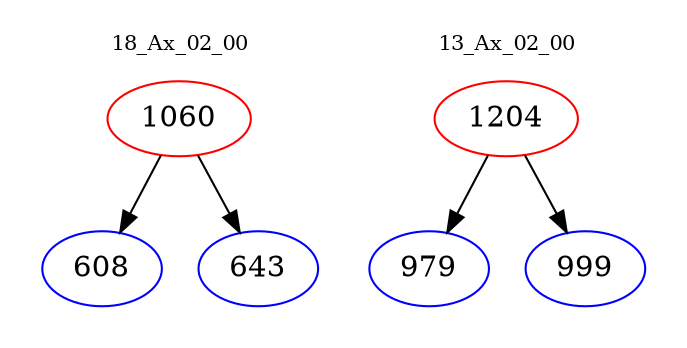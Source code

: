 digraph{
subgraph cluster_0 {
color = white
label = "18_Ax_02_00";
fontsize=10;
T0_1060 [label="1060", color="red"]
T0_1060 -> T0_608 [color="black"]
T0_608 [label="608", color="blue"]
T0_1060 -> T0_643 [color="black"]
T0_643 [label="643", color="blue"]
}
subgraph cluster_1 {
color = white
label = "13_Ax_02_00";
fontsize=10;
T1_1204 [label="1204", color="red"]
T1_1204 -> T1_979 [color="black"]
T1_979 [label="979", color="blue"]
T1_1204 -> T1_999 [color="black"]
T1_999 [label="999", color="blue"]
}
}
